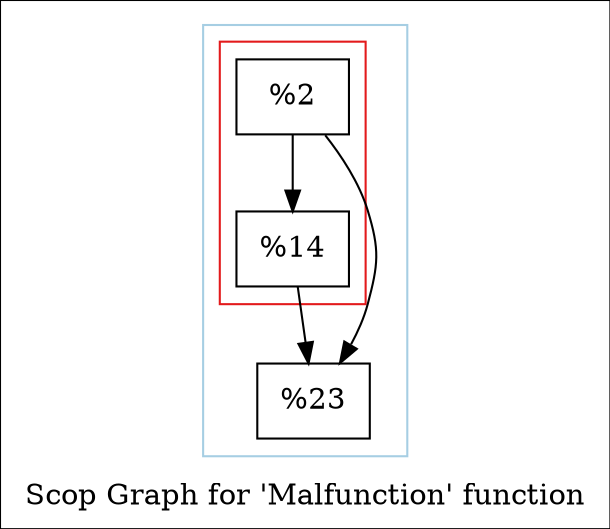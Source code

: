 digraph "Scop Graph for 'Malfunction' function" {
	label="Scop Graph for 'Malfunction' function";

	Node0x1dca5c0 [shape=record,label="{%2}"];
	Node0x1dca5c0 -> Node0x1d1a3c0;
	Node0x1dca5c0 -> Node0x1d91600;
	Node0x1d1a3c0 [shape=record,label="{%14}"];
	Node0x1d1a3c0 -> Node0x1d91600;
	Node0x1d91600 [shape=record,label="{%23}"];
	colorscheme = "paired12"
        subgraph cluster_0x1e056f0 {
          label = "";
          style = solid;
          color = 1
          subgraph cluster_0x1e057f0 {
            label = "";
            style = solid;
            color = 6
            Node0x1dca5c0;
            Node0x1d1a3c0;
          }
          Node0x1d91600;
        }
}
